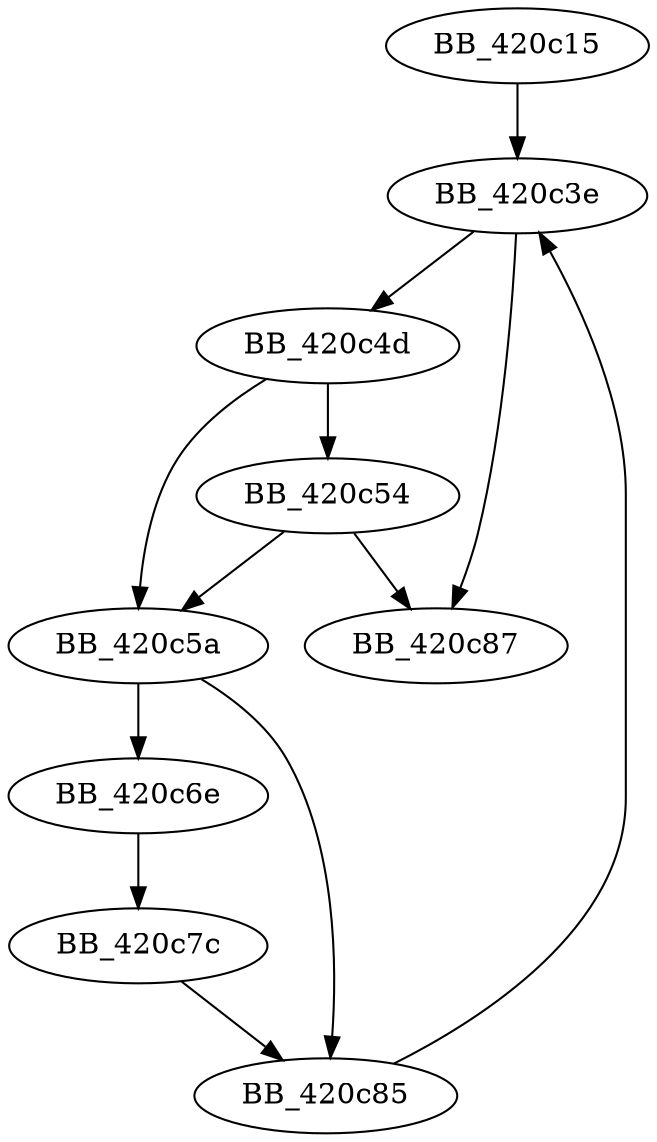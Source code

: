 DiGraph __local_unwind2{
BB_420c15->BB_420c3e
BB_420c3e->BB_420c4d
BB_420c3e->BB_420c87
BB_420c4d->BB_420c54
BB_420c4d->BB_420c5a
BB_420c54->BB_420c5a
BB_420c54->BB_420c87
BB_420c5a->BB_420c6e
BB_420c5a->BB_420c85
BB_420c6e->BB_420c7c
BB_420c7c->BB_420c85
BB_420c85->BB_420c3e
}
